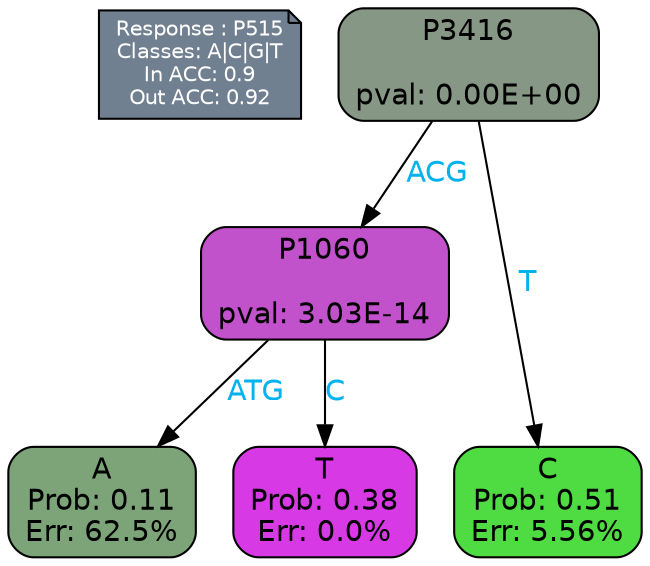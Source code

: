digraph Tree {
node [shape=box, style="filled, rounded", color="black", fontname=helvetica] ;
graph [ranksep=equally, splines=polylines, bgcolor=transparent, dpi=600] ;
edge [fontname=helvetica] ;
LEGEND [label="Response : P515
Classes: A|C|G|T
In ACC: 0.9
Out ACC: 0.92
",shape=note,align=left,style=filled,fillcolor="slategray",fontcolor="white",fontsize=10];1 [label="P3416

pval: 0.00E+00", fillcolor="#879786"] ;
2 [label="P1060

pval: 3.03E-14", fillcolor="#c251cc"] ;
3 [label="A
Prob: 0.11
Err: 62.5%", fillcolor="#7da479"] ;
4 [label="T
Prob: 0.38
Err: 0.0%", fillcolor="#d739e5"] ;
5 [label="C
Prob: 0.51
Err: 5.56%", fillcolor="#4fdb42"] ;
1 -> 2 [label="ACG",fontcolor=deepskyblue2] ;
1 -> 5 [label="T",fontcolor=deepskyblue2] ;
2 -> 3 [label="ATG",fontcolor=deepskyblue2] ;
2 -> 4 [label="C",fontcolor=deepskyblue2] ;
{rank = same; 3;4;5;}{rank = same; LEGEND;1;}}